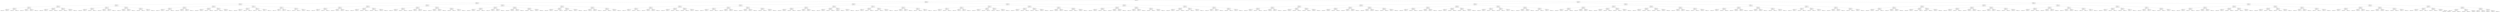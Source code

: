 digraph G{
1488122405 [label="Node{data=[5192, 5192]}"]
1488122405 -> 1890995137
1890995137 [label="Node{data=[3010, 3010]}"]
1890995137 -> 1736600967
1736600967 [label="Node{data=[2158, 2158]}"]
1736600967 -> 1497889022
1497889022 [label="Node{data=[1646, 1646]}"]
1497889022 -> 371923497
371923497 [label="Node{data=[1564, 1564]}"]
371923497 -> 1417782126
1417782126 [label="Node{data=[1548, 1548]}"]
1417782126 -> 547029548
547029548 [label="Node{data=[1039, 1039]}"]
547029548 -> 1191022281
1191022281 [label="Node{data=[1035, 1035]}"]
1191022281 -> 147406445
147406445 [label="Node{data=[1033, 1033]}"]
147406445 -> 1368028873
1368028873 [label="Node{data=[1032, 1032]}"]
147406445 -> 704152758
704152758 [label="Node{data=[1034, 1034]}"]
1191022281 -> 56216710
56216710 [label="Node{data=[1037, 1037]}"]
56216710 -> 1109565654
1109565654 [label="Node{data=[1036, 1036]}"]
56216710 -> 1084009061
1084009061 [label="Node{data=[1038, 1038]}"]
547029548 -> 766270452
766270452 [label="Node{data=[1043, 1043]}"]
766270452 -> 1616682811
1616682811 [label="Node{data=[1041, 1041]}"]
1616682811 -> 925874166
925874166 [label="Node{data=[1040, 1040]}"]
1616682811 -> 314961140
314961140 [label="Node{data=[1042, 1042]}"]
766270452 -> 1576629923
1576629923 [label="Node{data=[1102, 1102]}"]
1576629923 -> 1498976096
1498976096 [label="Node{data=[1073, 1073]}"]
1576629923 -> 318899130
318899130 [label="Node{data=[1103, 1103]}"]
1417782126 -> 773713762
773713762 [label="Node{data=[1556, 1556]}"]
773713762 -> 944232556
944232556 [label="Node{data=[1552, 1552]}"]
944232556 -> 628712331
628712331 [label="Node{data=[1550, 1550]}"]
628712331 -> 644201293
644201293 [label="Node{data=[1549, 1549]}"]
628712331 -> 1732392476
1732392476 [label="Node{data=[1551, 1551]}"]
944232556 -> 1631589920
1631589920 [label="Node{data=[1554, 1554]}"]
1631589920 -> 256591032
256591032 [label="Node{data=[1553, 1553]}"]
1631589920 -> 75442639
75442639 [label="Node{data=[1555, 1555]}"]
773713762 -> 1920671114
1920671114 [label="Node{data=[1560, 1560]}"]
1920671114 -> 334230771
334230771 [label="Node{data=[1558, 1558]}"]
334230771 -> 1188043954
1188043954 [label="Node{data=[1557, 1557]}"]
334230771 -> 1000109302
1000109302 [label="Node{data=[1559, 1559]}"]
1920671114 -> 295807298
295807298 [label="Node{data=[1562, 1562]}"]
295807298 -> 1570872297
1570872297 [label="Node{data=[1561, 1561]}"]
295807298 -> 458373475
458373475 [label="Node{data=[1563, 1563]}"]
371923497 -> 1135723835
1135723835 [label="Node{data=[1580, 1580]}"]
1135723835 -> 1606848438
1606848438 [label="Node{data=[1572, 1572]}"]
1606848438 -> 241772916
241772916 [label="Node{data=[1568, 1568]}"]
241772916 -> 75137275
75137275 [label="Node{data=[1566, 1566]}"]
75137275 -> 1236206930
1236206930 [label="Node{data=[1565, 1565]}"]
75137275 -> 578783470
578783470 [label="Node{data=[1567, 1567]}"]
241772916 -> 1704601436
1704601436 [label="Node{data=[1570, 1570]}"]
1704601436 -> 892804684
892804684 [label="Node{data=[1569, 1569]}"]
1704601436 -> 75696173
75696173 [label="Node{data=[1571, 1571]}"]
1606848438 -> 1516619947
1516619947 [label="Node{data=[1576, 1576]}"]
1516619947 -> 1861334140
1861334140 [label="Node{data=[1574, 1574]}"]
1861334140 -> 1673073296
1673073296 [label="Node{data=[1573, 1573]}"]
1861334140 -> 2137504938
2137504938 [label="Node{data=[1575, 1575]}"]
1516619947 -> 196281213
196281213 [label="Node{data=[1578, 1578]}"]
196281213 -> 1753355299
1753355299 [label="Node{data=[1577, 1577]}"]
196281213 -> 1124382257
1124382257 [label="Node{data=[1579, 1579]}"]
1135723835 -> 29675543
29675543 [label="Node{data=[1588, 1588]}"]
29675543 -> 310350777
310350777 [label="Node{data=[1584, 1584]}"]
310350777 -> 1789181657
1789181657 [label="Node{data=[1582, 1582]}"]
1789181657 -> 209135746
209135746 [label="Node{data=[1581, 1581]}"]
1789181657 -> 722736499
722736499 [label="Node{data=[1583, 1583]}"]
310350777 -> 1159248371
1159248371 [label="Node{data=[1586, 1586]}"]
1159248371 -> 176526847
176526847 [label="Node{data=[1585, 1585]}"]
1159248371 -> 1065586453
1065586453 [label="Node{data=[1587, 1587]}"]
29675543 -> 876063259
876063259 [label="Node{data=[1642, 1642]}"]
876063259 -> 878725711
878725711 [label="Node{data=[1598, 1598]}"]
878725711 -> 317459281
317459281 [label="Node{data=[1589, 1589]}"]
878725711 -> 833930558
833930558 [label="Node{data=[1631, 1631]}"]
876063259 -> 953865825
953865825 [label="Node{data=[1644, 1644]}"]
953865825 -> 249483527
249483527 [label="Node{data=[1643, 1643]}"]
953865825 -> 2090525966
2090525966 [label="Node{data=[1645, 1645]}"]
1497889022 -> 1804620438
1804620438 [label="Node{data=[1698, 1698]}"]
1804620438 -> 85452891
85452891 [label="Node{data=[1682, 1682]}"]
85452891 -> 2109294359
2109294359 [label="Node{data=[1654, 1654]}"]
2109294359 -> 1444966203
1444966203 [label="Node{data=[1650, 1650]}"]
1444966203 -> 1070433163
1070433163 [label="Node{data=[1648, 1648]}"]
1070433163 -> 94564633
94564633 [label="Node{data=[1647, 1647]}"]
1070433163 -> 848600901
848600901 [label="Node{data=[1649, 1649]}"]
1444966203 -> 1738045339
1738045339 [label="Node{data=[1652, 1652]}"]
1738045339 -> 882536760
882536760 [label="Node{data=[1651, 1651]}"]
1738045339 -> 639792267
639792267 [label="Node{data=[1653, 1653]}"]
2109294359 -> 819636669
819636669 [label="Node{data=[1658, 1658]}"]
819636669 -> 341456018
341456018 [label="Node{data=[1656, 1656]}"]
341456018 -> 1932432528
1932432528 [label="Node{data=[1655, 1655]}"]
341456018 -> 1184706642
1184706642 [label="Node{data=[1657, 1657]}"]
819636669 -> 594538109
594538109 [label="Node{data=[1680, 1680]}"]
594538109 -> 1716826150
1716826150 [label="Node{data=[1659, 1659]}"]
594538109 -> 1641624168
1641624168 [label="Node{data=[1681, 1681]}"]
85452891 -> 1315541409
1315541409 [label="Node{data=[1690, 1690]}"]
1315541409 -> 304710167
304710167 [label="Node{data=[1686, 1686]}"]
304710167 -> 1371526644
1371526644 [label="Node{data=[1684, 1684]}"]
1371526644 -> 2044585945
2044585945 [label="Node{data=[1683, 1683]}"]
1371526644 -> 2067502554
2067502554 [label="Node{data=[1685, 1685]}"]
304710167 -> 626825616
626825616 [label="Node{data=[1688, 1688]}"]
626825616 -> 182712506
182712506 [label="Node{data=[1687, 1687]}"]
626825616 -> 479601936
479601936 [label="Node{data=[1689, 1689]}"]
1315541409 -> 1000666653
1000666653 [label="Node{data=[1694, 1694]}"]
1000666653 -> 2062903520
2062903520 [label="Node{data=[1692, 1692]}"]
2062903520 -> 1866885420
1866885420 [label="Node{data=[1691, 1691]}"]
2062903520 -> 1112895345
1112895345 [label="Node{data=[1693, 1693]}"]
1000666653 -> 1591569720
1591569720 [label="Node{data=[1696, 1696]}"]
1591569720 -> 264154219
264154219 [label="Node{data=[1695, 1695]}"]
1591569720 -> 1399696313
1399696313 [label="Node{data=[1697, 1697]}"]
1804620438 -> 984250434
984250434 [label="Node{data=[1714, 1714]}"]
984250434 -> 254502530
254502530 [label="Node{data=[1706, 1706]}"]
254502530 -> 1963740920
1963740920 [label="Node{data=[1702, 1702]}"]
1963740920 -> 1266811779
1266811779 [label="Node{data=[1700, 1700]}"]
1266811779 -> 579013337
579013337 [label="Node{data=[1699, 1699]}"]
1266811779 -> 1992845181
1992845181 [label="Node{data=[1701, 1701]}"]
1963740920 -> 1629789394
1629789394 [label="Node{data=[1704, 1704]}"]
1629789394 -> 987825518
987825518 [label="Node{data=[1703, 1703]}"]
1629789394 -> 918825
918825 [label="Node{data=[1705, 1705]}"]
254502530 -> 902326746
902326746 [label="Node{data=[1710, 1710]}"]
902326746 -> 1892659645
1892659645 [label="Node{data=[1708, 1708]}"]
1892659645 -> 1119289535
1119289535 [label="Node{data=[1707, 1707]}"]
1892659645 -> 845181581
845181581 [label="Node{data=[1709, 1709]}"]
902326746 -> 1141918626
1141918626 [label="Node{data=[1712, 1712]}"]
1141918626 -> 1230981316
1230981316 [label="Node{data=[1711, 1711]}"]
1141918626 -> 865541032
865541032 [label="Node{data=[1713, 1713]}"]
984250434 -> 38986573
38986573 [label="Node{data=[1722, 1722]}"]
38986573 -> 1146742270
1146742270 [label="Node{data=[1718, 1718]}"]
1146742270 -> 2004061401
2004061401 [label="Node{data=[1716, 1716]}"]
2004061401 -> 2083685316
2083685316 [label="Node{data=[1715, 1715]}"]
2004061401 -> 1768906628
1768906628 [label="Node{data=[1717, 1717]}"]
1146742270 -> 1645355330
1645355330 [label="Node{data=[1720, 1720]}"]
1645355330 -> 158100637
158100637 [label="Node{data=[1719, 1719]}"]
1645355330 -> 1630073559
1630073559 [label="Node{data=[1721, 1721]}"]
38986573 -> 1915224585
1915224585 [label="Node{data=[1765, 1765]}"]
1915224585 -> 21177663
21177663 [label="Node{data=[1724, 1724]}"]
21177663 -> 1805756686
1805756686 [label="Node{data=[1723, 1723]}"]
21177663 -> 1303986407
1303986407 [label="Node{data=[1725, 1725]}"]
1915224585 -> 2142452499
2142452499 [label="Node{data=[2111, 2111]}"]
2142452499 -> 1740735239
1740735239 [label="Node{data=[1989, 1989]}"]
2142452499 -> 30326568
30326568 [label="Node{data=[2152, 2152]}"]
1736600967 -> 116877710
116877710 [label="Node{data=[2519, 2519]}"]
116877710 -> 1618649568
1618649568 [label="Node{data=[2246, 2246]}"]
1618649568 -> 197713747
197713747 [label="Node{data=[2230, 2230]}"]
197713747 -> 2131429117
2131429117 [label="Node{data=[2222, 2222]}"]
2131429117 -> 1108192139
1108192139 [label="Node{data=[2218, 2218]}"]
1108192139 -> 2001561483
2001561483 [label="Node{data=[2216, 2216]}"]
2001561483 -> 984747126
984747126 [label="Node{data=[2215, 2215]}"]
2001561483 -> 497670451
497670451 [label="Node{data=[2217, 2217]}"]
1108192139 -> 844593406
844593406 [label="Node{data=[2220, 2220]}"]
844593406 -> 783949824
783949824 [label="Node{data=[2219, 2219]}"]
844593406 -> 79775773
79775773 [label="Node{data=[2221, 2221]}"]
2131429117 -> 1475508727
1475508727 [label="Node{data=[2226, 2226]}"]
1475508727 -> 1584102271
1584102271 [label="Node{data=[2224, 2224]}"]
1584102271 -> 556726930
556726930 [label="Node{data=[2223, 2223]}"]
1584102271 -> 790748938
790748938 [label="Node{data=[2225, 2225]}"]
1475508727 -> 1800943320
1800943320 [label="Node{data=[2228, 2228]}"]
1800943320 -> 1852643407
1852643407 [label="Node{data=[2227, 2227]}"]
1800943320 -> 952206714
952206714 [label="Node{data=[2229, 2229]}"]
197713747 -> 431609063
431609063 [label="Node{data=[2238, 2238]}"]
431609063 -> 863887358
863887358 [label="Node{data=[2234, 2234]}"]
863887358 -> 903087806
903087806 [label="Node{data=[2232, 2232]}"]
903087806 -> 17477419
17477419 [label="Node{data=[2231, 2231]}"]
903087806 -> 1447251201
1447251201 [label="Node{data=[2233, 2233]}"]
863887358 -> 194837016
194837016 [label="Node{data=[2236, 2236]}"]
194837016 -> 510196771
510196771 [label="Node{data=[2235, 2235]}"]
194837016 -> 1255107378
1255107378 [label="Node{data=[2237, 2237]}"]
431609063 -> 103287855
103287855 [label="Node{data=[2242, 2242]}"]
103287855 -> 1778936520
1778936520 [label="Node{data=[2240, 2240]}"]
1778936520 -> 861411918
861411918 [label="Node{data=[2239, 2239]}"]
1778936520 -> 50295276
50295276 [label="Node{data=[2241, 2241]}"]
103287855 -> 1148210408
1148210408 [label="Node{data=[2244, 2244]}"]
1148210408 -> 1837572228
1837572228 [label="Node{data=[2243, 2243]}"]
1148210408 -> 520015120
520015120 [label="Node{data=[2245, 2245]}"]
1618649568 -> 1735900978
1735900978 [label="Node{data=[2446, 2446]}"]
1735900978 -> 556181560
556181560 [label="Node{data=[2254, 2254]}"]
556181560 -> 1978740632
1978740632 [label="Node{data=[2250, 2250]}"]
1978740632 -> 487586427
487586427 [label="Node{data=[2248, 2248]}"]
487586427 -> 1197168839
1197168839 [label="Node{data=[2247, 2247]}"]
487586427 -> 1395150716
1395150716 [label="Node{data=[2249, 2249]}"]
1978740632 -> 794376046
794376046 [label="Node{data=[2252, 2252]}"]
794376046 -> 1307036892
1307036892 [label="Node{data=[2251, 2251]}"]
794376046 -> 1348942023
1348942023 [label="Node{data=[2253, 2253]}"]
556181560 -> 1101385240
1101385240 [label="Node{data=[2442, 2442]}"]
1101385240 -> 664892165
664892165 [label="Node{data=[2424, 2424]}"]
664892165 -> 1414781441
1414781441 [label="Node{data=[2255, 2255]}"]
664892165 -> 1033597260
1033597260 [label="Node{data=[2435, 2435]}"]
1101385240 -> 1386327529
1386327529 [label="Node{data=[2444, 2444]}"]
1386327529 -> 2125780451
2125780451 [label="Node{data=[2443, 2443]}"]
1386327529 -> 889035750
889035750 [label="Node{data=[2445, 2445]}"]
1735900978 -> 1376427300
1376427300 [label="Node{data=[2454, 2454]}"]
1376427300 -> 219917417
219917417 [label="Node{data=[2450, 2450]}"]
219917417 -> 1431862244
1431862244 [label="Node{data=[2448, 2448]}"]
1431862244 -> 228784130
228784130 [label="Node{data=[2447, 2447]}"]
1431862244 -> 197637935
197637935 [label="Node{data=[2449, 2449]}"]
219917417 -> 1534012122
1534012122 [label="Node{data=[2452, 2452]}"]
1534012122 -> 1300163848
1300163848 [label="Node{data=[2451, 2451]}"]
1534012122 -> 1468427853
1468427853 [label="Node{data=[2453, 2453]}"]
1376427300 -> 1640940893
1640940893 [label="Node{data=[2515, 2515]}"]
1640940893 -> 1129650756
1129650756 [label="Node{data=[2456, 2456]}"]
1129650756 -> 2046405003
2046405003 [label="Node{data=[2455, 2455]}"]
1129650756 -> 501826815
501826815 [label="Node{data=[2464, 2464]}"]
1640940893 -> 177901106
177901106 [label="Node{data=[2517, 2517]}"]
177901106 -> 1643520543
1643520543 [label="Node{data=[2516, 2516]}"]
177901106 -> 1433889371
1433889371 [label="Node{data=[2518, 2518]}"]
116877710 -> 49156790
49156790 [label="Node{data=[2597, 2597]}"]
49156790 -> 1549526983
1549526983 [label="Node{data=[2581, 2581]}"]
1549526983 -> 208523401
208523401 [label="Node{data=[2573, 2573]}"]
208523401 -> 1655068397
1655068397 [label="Node{data=[2569, 2569]}"]
1655068397 -> 279937965
279937965 [label="Node{data=[2521, 2521]}"]
279937965 -> 323566496
323566496 [label="Node{data=[2520, 2520]}"]
279937965 -> 1900173528
1900173528 [label="Node{data=[2568, 2568]}"]
1655068397 -> 553875747
553875747 [label="Node{data=[2571, 2571]}"]
553875747 -> 1306338373
1306338373 [label="Node{data=[2570, 2570]}"]
553875747 -> 395543141
395543141 [label="Node{data=[2572, 2572]}"]
208523401 -> 1953795287
1953795287 [label="Node{data=[2577, 2577]}"]
1953795287 -> 1317288219
1317288219 [label="Node{data=[2575, 2575]}"]
1317288219 -> 1793053570
1793053570 [label="Node{data=[2574, 2574]}"]
1317288219 -> 1632957462
1632957462 [label="Node{data=[2576, 2576]}"]
1953795287 -> 823582431
823582431 [label="Node{data=[2579, 2579]}"]
823582431 -> 1588950279
1588950279 [label="Node{data=[2578, 2578]}"]
823582431 -> 1247997584
1247997584 [label="Node{data=[2580, 2580]}"]
1549526983 -> 206591886
206591886 [label="Node{data=[2589, 2589]}"]
206591886 -> 188186877
188186877 [label="Node{data=[2585, 2585]}"]
188186877 -> 2120208849
2120208849 [label="Node{data=[2583, 2583]}"]
2120208849 -> 588556004
588556004 [label="Node{data=[2582, 2582]}"]
2120208849 -> 771123503
771123503 [label="Node{data=[2584, 2584]}"]
188186877 -> 443626500
443626500 [label="Node{data=[2587, 2587]}"]
443626500 -> 438349762
438349762 [label="Node{data=[2586, 2586]}"]
443626500 -> 478480868
478480868 [label="Node{data=[2588, 2588]}"]
206591886 -> 44348490
44348490 [label="Node{data=[2593, 2593]}"]
44348490 -> 291926286
291926286 [label="Node{data=[2591, 2591]}"]
291926286 -> 237474399
237474399 [label="Node{data=[2590, 2590]}"]
291926286 -> 978939990
978939990 [label="Node{data=[2592, 2592]}"]
44348490 -> 494437811
494437811 [label="Node{data=[2595, 2595]}"]
494437811 -> 1068792083
1068792083 [label="Node{data=[2594, 2594]}"]
494437811 -> 221491664
221491664 [label="Node{data=[2596, 2596]}"]
49156790 -> 2090449888
2090449888 [label="Node{data=[2640, 2640]}"]
2090449888 -> 630582493
630582493 [label="Node{data=[2632, 2632]}"]
630582493 -> 972383645
972383645 [label="Node{data=[2601, 2601]}"]
972383645 -> 693698114
693698114 [label="Node{data=[2599, 2599]}"]
693698114 -> 405739058
405739058 [label="Node{data=[2598, 2598]}"]
693698114 -> 316076782
316076782 [label="Node{data=[2600, 2600]}"]
972383645 -> 1946788
1946788 [label="Node{data=[2603, 2603]}"]
1946788 -> 1859772427
1859772427 [label="Node{data=[2602, 2602]}"]
1946788 -> 245884260
245884260 [label="Node{data=[2604, 2604]}"]
630582493 -> 734210012
734210012 [label="Node{data=[2636, 2636]}"]
734210012 -> 1175850644
1175850644 [label="Node{data=[2634, 2634]}"]
1175850644 -> 1743677413
1743677413 [label="Node{data=[2633, 2633]}"]
1175850644 -> 1448288953
1448288953 [label="Node{data=[2635, 2635]}"]
734210012 -> 1687949928
1687949928 [label="Node{data=[2638, 2638]}"]
1687949928 -> 302568129
302568129 [label="Node{data=[2637, 2637]}"]
1687949928 -> 114122282
114122282 [label="Node{data=[2639, 2639]}"]
2090449888 -> 1229251232
1229251232 [label="Node{data=[2648, 2648]}"]
1229251232 -> 1305458354
1305458354 [label="Node{data=[2644, 2644]}"]
1305458354 -> 428206864
428206864 [label="Node{data=[2642, 2642]}"]
428206864 -> 1968560644
1968560644 [label="Node{data=[2641, 2641]}"]
428206864 -> 459962348
459962348 [label="Node{data=[2643, 2643]}"]
1305458354 -> 731920405
731920405 [label="Node{data=[2646, 2646]}"]
731920405 -> 491490074
491490074 [label="Node{data=[2645, 2645]}"]
731920405 -> 1184233293
1184233293 [label="Node{data=[2647, 2647]}"]
1229251232 -> 243809636
243809636 [label="Node{data=[2921, 2921]}"]
243809636 -> 616750128
616750128 [label="Node{data=[2650, 2650]}"]
616750128 -> 1703969001
1703969001 [label="Node{data=[2649, 2649]}"]
616750128 -> 206974089
206974089 [label="Node{data=[2651, 2651]}"]
243809636 -> 1140478842
1140478842 [label="Node{data=[3008, 3008]}"]
1140478842 -> 1902851177
1902851177 [label="Node{data=[2989, 2989]}"]
1140478842 -> 278750565
278750565 [label="Node{data=[3009, 3009]}"]
1890995137 -> 756167067
756167067 [label="Node{data=[4743, 4743]}"]
756167067 -> 1013106368
1013106368 [label="Node{data=[3500, 3500]}"]
1013106368 -> 344089945
344089945 [label="Node{data=[3060, 3060]}"]
344089945 -> 1875872993
1875872993 [label="Node{data=[3044, 3044]}"]
1875872993 -> 1399715434
1399715434 [label="Node{data=[3018, 3018]}"]
1399715434 -> 2039705089
2039705089 [label="Node{data=[3014, 3014]}"]
2039705089 -> 2126279879
2126279879 [label="Node{data=[3012, 3012]}"]
2126279879 -> 1829197685
1829197685 [label="Node{data=[3011, 3011]}"]
2126279879 -> 1373970969
1373970969 [label="Node{data=[3013, 3013]}"]
2039705089 -> 862235970
862235970 [label="Node{data=[3016, 3016]}"]
862235970 -> 786693541
786693541 [label="Node{data=[3015, 3015]}"]
862235970 -> 2030611443
2030611443 [label="Node{data=[3017, 3017]}"]
1399715434 -> 25537313
25537313 [label="Node{data=[3022, 3022]}"]
25537313 -> 396167406
396167406 [label="Node{data=[3020, 3020]}"]
396167406 -> 639811949
639811949 [label="Node{data=[3019, 3019]}"]
396167406 -> 449421673
449421673 [label="Node{data=[3021, 3021]}"]
25537313 -> 918146482
918146482 [label="Node{data=[3042, 3042]}"]
918146482 -> 1226598899
1226598899 [label="Node{data=[3023, 3023]}"]
918146482 -> 2030428180
2030428180 [label="Node{data=[3043, 3043]}"]
1875872993 -> 772850868
772850868 [label="Node{data=[3052, 3052]}"]
772850868 -> 1446795417
1446795417 [label="Node{data=[3048, 3048]}"]
1446795417 -> 2093346908
2093346908 [label="Node{data=[3046, 3046]}"]
2093346908 -> 714517136
714517136 [label="Node{data=[3045, 3045]}"]
2093346908 -> 42724882
42724882 [label="Node{data=[3047, 3047]}"]
1446795417 -> 919049802
919049802 [label="Node{data=[3050, 3050]}"]
919049802 -> 1699989470
1699989470 [label="Node{data=[3049, 3049]}"]
919049802 -> 2056139726
2056139726 [label="Node{data=[3051, 3051]}"]
772850868 -> 665364979
665364979 [label="Node{data=[3056, 3056]}"]
665364979 -> 769072778
769072778 [label="Node{data=[3054, 3054]}"]
769072778 -> 1455505881
1455505881 [label="Node{data=[3053, 3053]}"]
769072778 -> 1566185612
1566185612 [label="Node{data=[3055, 3055]}"]
665364979 -> 1071633893
1071633893 [label="Node{data=[3058, 3058]}"]
1071633893 -> 711569370
711569370 [label="Node{data=[3057, 3057]}"]
1071633893 -> 1996156103
1996156103 [label="Node{data=[3059, 3059]}"]
344089945 -> 2070480108
2070480108 [label="Node{data=[3086, 3086]}"]
2070480108 -> 978880153
978880153 [label="Node{data=[3078, 3078]}"]
978880153 -> 1562962295
1562962295 [label="Node{data=[3074, 3074]}"]
1562962295 -> 2081794753
2081794753 [label="Node{data=[3072, 3072]}"]
2081794753 -> 1332256715
1332256715 [label="Node{data=[3071, 3071]}"]
2081794753 -> 838509809
838509809 [label="Node{data=[3073, 3073]}"]
1562962295 -> 730042600
730042600 [label="Node{data=[3076, 3076]}"]
730042600 -> 2056353019
2056353019 [label="Node{data=[3075, 3075]}"]
730042600 -> 1905011365
1905011365 [label="Node{data=[3077, 3077]}"]
978880153 -> 364234057
364234057 [label="Node{data=[3082, 3082]}"]
364234057 -> 579212231
579212231 [label="Node{data=[3080, 3080]}"]
579212231 -> 1396805056
1396805056 [label="Node{data=[3079, 3079]}"]
579212231 -> 1124617231
1124617231 [label="Node{data=[3081, 3081]}"]
364234057 -> 2016171690
2016171690 [label="Node{data=[3084, 3084]}"]
2016171690 -> 1780906563
1780906563 [label="Node{data=[3083, 3083]}"]
2016171690 -> 903267658
903267658 [label="Node{data=[3085, 3085]}"]
2070480108 -> 884973515
884973515 [label="Node{data=[3402, 3402]}"]
884973515 -> 784074480
784074480 [label="Node{data=[3090, 3090]}"]
784074480 -> 2006025478
2006025478 [label="Node{data=[3088, 3088]}"]
2006025478 -> 1961812523
1961812523 [label="Node{data=[3087, 3087]}"]
2006025478 -> 1013414586
1013414586 [label="Node{data=[3089, 3089]}"]
784074480 -> 1923248192
1923248192 [label="Node{data=[3125, 3125]}"]
1923248192 -> 165704359
165704359 [label="Node{data=[3091, 3091]}"]
1923248192 -> 178005514
178005514 [label="Node{data=[3360, 3360]}"]
884973515 -> 220806985
220806985 [label="Node{data=[3496, 3496]}"]
220806985 -> 1818783452
1818783452 [label="Node{data=[3470, 3470]}"]
1818783452 -> 1721195708
1721195708 [label="Node{data=[3455, 3455]}"]
1818783452 -> 231774738
231774738 [label="Node{data=[3495, 3495]}"]
220806985 -> 1229406102
1229406102 [label="Node{data=[3498, 3498]}"]
1229406102 -> 1719052012
1719052012 [label="Node{data=[3497, 3497]}"]
1229406102 -> 978871330
978871330 [label="Node{data=[3499, 3499]}"]
1013106368 -> 869362033
869362033 [label="Node{data=[3726, 3726]}"]
869362033 -> 1125796626
1125796626 [label="Node{data=[3516, 3516]}"]
1125796626 -> 277402715
277402715 [label="Node{data=[3508, 3508]}"]
277402715 -> 1762188060
1762188060 [label="Node{data=[3504, 3504]}"]
1762188060 -> 1370144173
1370144173 [label="Node{data=[3502, 3502]}"]
1370144173 -> 1090076241
1090076241 [label="Node{data=[3501, 3501]}"]
1370144173 -> 377815065
377815065 [label="Node{data=[3503, 3503]}"]
1762188060 -> 972749294
972749294 [label="Node{data=[3506, 3506]}"]
972749294 -> 1027173545
1027173545 [label="Node{data=[3505, 3505]}"]
972749294 -> 876332777
876332777 [label="Node{data=[3507, 3507]}"]
277402715 -> 167812543
167812543 [label="Node{data=[3512, 3512]}"]
167812543 -> 1692082328
1692082328 [label="Node{data=[3510, 3510]}"]
1692082328 -> 317801614
317801614 [label="Node{data=[3509, 3509]}"]
1692082328 -> 2023216311
2023216311 [label="Node{data=[3511, 3511]}"]
167812543 -> 1987330943
1987330943 [label="Node{data=[3514, 3514]}"]
1987330943 -> 1268146889
1268146889 [label="Node{data=[3513, 3513]}"]
1987330943 -> 1398512129
1398512129 [label="Node{data=[3515, 3515]}"]
1125796626 -> 355458737
355458737 [label="Node{data=[3524, 3524]}"]
355458737 -> 1091836112
1091836112 [label="Node{data=[3520, 3520]}"]
1091836112 -> 971811345
971811345 [label="Node{data=[3518, 3518]}"]
971811345 -> 912827583
912827583 [label="Node{data=[3517, 3517]}"]
971811345 -> 1566129813
1566129813 [label="Node{data=[3519, 3519]}"]
1091836112 -> 1022001014
1022001014 [label="Node{data=[3522, 3522]}"]
1022001014 -> 1619715800
1619715800 [label="Node{data=[3521, 3521]}"]
1022001014 -> 322235178
322235178 [label="Node{data=[3523, 3523]}"]
355458737 -> 118346319
118346319 [label="Node{data=[3528, 3528]}"]
118346319 -> 1752374295
1752374295 [label="Node{data=[3526, 3526]}"]
1752374295 -> 1601739751
1601739751 [label="Node{data=[3525, 3525]}"]
1752374295 -> 1805731481
1805731481 [label="Node{data=[3527, 3527]}"]
118346319 -> 47672840
47672840 [label="Node{data=[3724, 3724]}"]
47672840 -> 1916033505
1916033505 [label="Node{data=[3712, 3712]}"]
47672840 -> 1762153443
1762153443 [label="Node{data=[3725, 3725]}"]
869362033 -> 142366165
142366165 [label="Node{data=[3742, 3742]}"]
142366165 -> 828562940
828562940 [label="Node{data=[3734, 3734]}"]
828562940 -> 1632199008
1632199008 [label="Node{data=[3730, 3730]}"]
1632199008 -> 1249227233
1249227233 [label="Node{data=[3728, 3728]}"]
1249227233 -> 541951879
541951879 [label="Node{data=[3727, 3727]}"]
1249227233 -> 124203855
124203855 [label="Node{data=[3729, 3729]}"]
1632199008 -> 755957922
755957922 [label="Node{data=[3732, 3732]}"]
755957922 -> 1251104347
1251104347 [label="Node{data=[3731, 3731]}"]
755957922 -> 112165169
112165169 [label="Node{data=[3733, 3733]}"]
828562940 -> 955000800
955000800 [label="Node{data=[3738, 3738]}"]
955000800 -> 1832073807
1832073807 [label="Node{data=[3736, 3736]}"]
1832073807 -> 894142780
894142780 [label="Node{data=[3735, 3735]}"]
1832073807 -> 1326919853
1326919853 [label="Node{data=[3737, 3737]}"]
955000800 -> 379440520
379440520 [label="Node{data=[3740, 3740]}"]
379440520 -> 1644719190
1644719190 [label="Node{data=[3739, 3739]}"]
379440520 -> 199428930
199428930 [label="Node{data=[3741, 3741]}"]
142366165 -> 2106052811
2106052811 [label="Node{data=[3750, 3750]}"]
2106052811 -> 93234046
93234046 [label="Node{data=[3746, 3746]}"]
93234046 -> 616891717
616891717 [label="Node{data=[3744, 3744]}"]
616891717 -> 938455940
938455940 [label="Node{data=[3743, 3743]}"]
616891717 -> 1957510202
1957510202 [label="Node{data=[3745, 3745]}"]
93234046 -> 80278658
80278658 [label="Node{data=[3748, 3748]}"]
80278658 -> 145434227
145434227 [label="Node{data=[3747, 3747]}"]
80278658 -> 1116915569
1116915569 [label="Node{data=[3749, 3749]}"]
2106052811 -> 1606643701
1606643701 [label="Node{data=[4708, 4708]}"]
1606643701 -> 476900459
476900459 [label="Node{data=[3752, 3752]}"]
476900459 -> 1302714667
1302714667 [label="Node{data=[3751, 3751]}"]
476900459 -> 433596065
433596065 [label="Node{data=[4564, 4564]}"]
1606643701 -> 1562402472
1562402472 [label="Node{data=[4741, 4741]}"]
1562402472 -> 651488979
651488979 [label="Node{data=[4740, 4740]}"]
1562402472 -> 1163597731
1163597731 [label="Node{data=[4742, 4742]}"]
756167067 -> 493804679
493804679 [label="Node{data=[5042, 5042]}"]
493804679 -> 1122239644
1122239644 [label="Node{data=[4973, 4973]}"]
1122239644 -> 1128777829
1128777829 [label="Node{data=[4819, 4819]}"]
1128777829 -> 1581005217
1581005217 [label="Node{data=[4751, 4751]}"]
1581005217 -> 895310853
895310853 [label="Node{data=[4747, 4747]}"]
895310853 -> 1467969238
1467969238 [label="Node{data=[4745, 4745]}"]
1467969238 -> 713457852
713457852 [label="Node{data=[4744, 4744]}"]
1467969238 -> 365450620
365450620 [label="Node{data=[4746, 4746]}"]
895310853 -> 1244307124
1244307124 [label="Node{data=[4749, 4749]}"]
1244307124 -> 1720664313
1720664313 [label="Node{data=[4748, 4748]}"]
1244307124 -> 2022883316
2022883316 [label="Node{data=[4750, 4750]}"]
1581005217 -> 799434287
799434287 [label="Node{data=[4755, 4755]}"]
799434287 -> 828867153
828867153 [label="Node{data=[4753, 4753]}"]
828867153 -> 762545164
762545164 [label="Node{data=[4752, 4752]}"]
828867153 -> 1089725257
1089725257 [label="Node{data=[4754, 4754]}"]
799434287 -> 1551393382
1551393382 [label="Node{data=[4817, 4817]}"]
1551393382 -> 1358960306
1358960306 [label="Node{data=[4816, 4816]}"]
1551393382 -> 1617079162
1617079162 [label="Node{data=[4818, 4818]}"]
1128777829 -> 1062528404
1062528404 [label="Node{data=[4827, 4827]}"]
1062528404 -> 547408714
547408714 [label="Node{data=[4823, 4823]}"]
547408714 -> 1900346474
1900346474 [label="Node{data=[4821, 4821]}"]
1900346474 -> 67678275
67678275 [label="Node{data=[4820, 4820]}"]
1900346474 -> 476613907
476613907 [label="Node{data=[4822, 4822]}"]
547408714 -> 984936271
984936271 [label="Node{data=[4825, 4825]}"]
984936271 -> 1816519647
1816519647 [label="Node{data=[4824, 4824]}"]
984936271 -> 764333244
764333244 [label="Node{data=[4826, 4826]}"]
1062528404 -> 1977015307
1977015307 [label="Node{data=[4949, 4949]}"]
1977015307 -> 1753582441
1753582441 [label="Node{data=[4911, 4911]}"]
1753582441 -> 731764413
731764413 [label="Node{data=[4828, 4828]}"]
1753582441 -> 1881998430
1881998430 [label="Node{data=[4948, 4948]}"]
1977015307 -> 869837012
869837012 [label="Node{data=[4951, 4951]}"]
869837012 -> 2009248517
2009248517 [label="Node{data=[4950, 4950]}"]
869837012 -> 850377598
850377598 [label="Node{data=[4972, 4972]}"]
1122239644 -> 708335233
708335233 [label="Node{data=[5026, 5026]}"]
708335233 -> 1548797210
1548797210 [label="Node{data=[4981, 4981]}"]
1548797210 -> 1055399694
1055399694 [label="Node{data=[4977, 4977]}"]
1055399694 -> 1901275110
1901275110 [label="Node{data=[4975, 4975]}"]
1901275110 -> 423095059
423095059 [label="Node{data=[4974, 4974]}"]
1901275110 -> 1125483834
1125483834 [label="Node{data=[4976, 4976]}"]
1055399694 -> 1031533113
1031533113 [label="Node{data=[4979, 4979]}"]
1031533113 -> 1434422887
1434422887 [label="Node{data=[4978, 4978]}"]
1031533113 -> 1941346472
1941346472 [label="Node{data=[4980, 4980]}"]
1548797210 -> 476442545
476442545 [label="Node{data=[5022, 5022]}"]
476442545 -> 2121088062
2121088062 [label="Node{data=[5020, 5020]}"]
2121088062 -> 1472764194
1472764194 [label="Node{data=[5019, 5019]}"]
2121088062 -> 284965035
284965035 [label="Node{data=[5021, 5021]}"]
476442545 -> 601310562
601310562 [label="Node{data=[5024, 5024]}"]
601310562 -> 885785066
885785066 [label="Node{data=[5023, 5023]}"]
601310562 -> 668901336
668901336 [label="Node{data=[5025, 5025]}"]
708335233 -> 1444336360
1444336360 [label="Node{data=[5034, 5034]}"]
1444336360 -> 1332965661
1332965661 [label="Node{data=[5030, 5030]}"]
1332965661 -> 459602504
459602504 [label="Node{data=[5028, 5028]}"]
459602504 -> 1209501347
1209501347 [label="Node{data=[5027, 5027]}"]
459602504 -> 678862043
678862043 [label="Node{data=[5029, 5029]}"]
1332965661 -> 2094656337
2094656337 [label="Node{data=[5032, 5032]}"]
2094656337 -> 1079244856
1079244856 [label="Node{data=[5031, 5031]}"]
2094656337 -> 881155087
881155087 [label="Node{data=[5033, 5033]}"]
1444336360 -> 671714816
671714816 [label="Node{data=[5038, 5038]}"]
671714816 -> 465136435
465136435 [label="Node{data=[5036, 5036]}"]
465136435 -> 1148502596
1148502596 [label="Node{data=[5035, 5035]}"]
465136435 -> 1510968289
1510968289 [label="Node{data=[5037, 5037]}"]
671714816 -> 1041397550
1041397550 [label="Node{data=[5040, 5040]}"]
1041397550 -> 1847747372
1847747372 [label="Node{data=[5039, 5039]}"]
1041397550 -> 212269646
212269646 [label="Node{data=[5041, 5041]}"]
493804679 -> 718284984
718284984 [label="Node{data=[5092, 5092]}"]
718284984 -> 131498443
131498443 [label="Node{data=[5076, 5076]}"]
131498443 -> 2047912222
2047912222 [label="Node{data=[5050, 5050]}"]
2047912222 -> 1096767640
1096767640 [label="Node{data=[5046, 5046]}"]
1096767640 -> 1784753635
1784753635 [label="Node{data=[5044, 5044]}"]
1784753635 -> 1502228925
1502228925 [label="Node{data=[5043, 5043]}"]
1784753635 -> 640494539
640494539 [label="Node{data=[5045, 5045]}"]
1096767640 -> 487402510
487402510 [label="Node{data=[5048, 5048]}"]
487402510 -> 2128610425
2128610425 [label="Node{data=[5047, 5047]}"]
487402510 -> 1987040705
1987040705 [label="Node{data=[5049, 5049]}"]
2047912222 -> 961792948
961792948 [label="Node{data=[5054, 5054]}"]
961792948 -> 1305144780
1305144780 [label="Node{data=[5052, 5052]}"]
1305144780 -> 863497152
863497152 [label="Node{data=[5051, 5051]}"]
1305144780 -> 993980850
993980850 [label="Node{data=[5053, 5053]}"]
961792948 -> 471302922
471302922 [label="Node{data=[5056, 5056]}"]
471302922 -> 111786441
111786441 [label="Node{data=[5055, 5055]}"]
471302922 -> 168586039
168586039 [label="Node{data=[5075, 5075]}"]
131498443 -> 1190377637
1190377637 [label="Node{data=[5084, 5084]}"]
1190377637 -> 1725721762
1725721762 [label="Node{data=[5080, 5080]}"]
1725721762 -> 762377793
762377793 [label="Node{data=[5078, 5078]}"]
762377793 -> 1145857291
1145857291 [label="Node{data=[5077, 5077]}"]
762377793 -> 530701239
530701239 [label="Node{data=[5079, 5079]}"]
1725721762 -> 446504349
446504349 [label="Node{data=[5082, 5082]}"]
446504349 -> 812986993
812986993 [label="Node{data=[5081, 5081]}"]
446504349 -> 397835593
397835593 [label="Node{data=[5083, 5083]}"]
1190377637 -> 115040363
115040363 [label="Node{data=[5088, 5088]}"]
115040363 -> 1960371416
1960371416 [label="Node{data=[5086, 5086]}"]
1960371416 -> 1831319176
1831319176 [label="Node{data=[5085, 5085]}"]
1960371416 -> 1239405136
1239405136 [label="Node{data=[5087, 5087]}"]
115040363 -> 349842232
349842232 [label="Node{data=[5090, 5090]}"]
349842232 -> 664269663
664269663 [label="Node{data=[5089, 5089]}"]
349842232 -> 2002027219
2002027219 [label="Node{data=[5091, 5091]}"]
718284984 -> 1076790075
1076790075 [label="Node{data=[5108, 5108]}"]
1076790075 -> 90764269
90764269 [label="Node{data=[5100, 5100]}"]
90764269 -> 494794004
494794004 [label="Node{data=[5096, 5096]}"]
494794004 -> 1315745394
1315745394 [label="Node{data=[5094, 5094]}"]
1315745394 -> 2062535647
2062535647 [label="Node{data=[5093, 5093]}"]
1315745394 -> 945469684
945469684 [label="Node{data=[5095, 5095]}"]
494794004 -> 1249718206
1249718206 [label="Node{data=[5098, 5098]}"]
1249718206 -> 1632176061
1632176061 [label="Node{data=[5097, 5097]}"]
1249718206 -> 1702660472
1702660472 [label="Node{data=[5099, 5099]}"]
90764269 -> 143396923
143396923 [label="Node{data=[5104, 5104]}"]
143396923 -> 724557387
724557387 [label="Node{data=[5102, 5102]}"]
724557387 -> 41042044
41042044 [label="Node{data=[5101, 5101]}"]
724557387 -> 54803971
54803971 [label="Node{data=[5103, 5103]}"]
143396923 -> 1805777816
1805777816 [label="Node{data=[5106, 5106]}"]
1805777816 -> 1042922785
1042922785 [label="Node{data=[5105, 5105]}"]
1805777816 -> 784890680
784890680 [label="Node{data=[5107, 5107]}"]
1076790075 -> 207547588
207547588 [label="Node{data=[5184, 5184]}"]
207547588 -> 1757916140
1757916140 [label="Node{data=[5112, 5112]}"]
1757916140 -> 469025632
469025632 [label="Node{data=[5110, 5110]}"]
469025632 -> 1988651677
1988651677 [label="Node{data=[5109, 5109]}"]
469025632 -> 223055940
223055940 [label="Node{data=[5111, 5111]}"]
1757916140 -> 1476842186
1476842186 [label="Node{data=[5182, 5182]}"]
1476842186 -> 1700066665
1700066665 [label="Node{data=[5147, 5147]}"]
1476842186 -> 1354610652
1354610652 [label="Node{data=[5183, 5183]}"]
207547588 -> 27644991
27644991 [label="Node{data=[5188, 5188]}"]
27644991 -> 1868285507
1868285507 [label="Node{data=[5186, 5186]}"]
1868285507 -> 770083196
770083196 [label="Node{data=[5185, 5185]}"]
1868285507 -> 282646603
282646603 [label="Node{data=[5187, 5187]}"]
27644991 -> 1072951875
1072951875 [label="Node{data=[5190, 5190]}"]
1072951875 -> 237716000
237716000 [label="Node{data=[5189, 5189]}"]
1072951875 -> 396335088
396335088 [label="Node{data=[5191, 5191]}"]
1488122405 -> 1095966664
1095966664 [label="Node{data=[6803, 6803]}"]
1095966664 -> 1636998219
1636998219 [label="Node{data=[5817, 5817]}"]
1636998219 -> 897382427
897382427 [label="Node{data=[5614, 5614]}"]
897382427 -> 1580714323
1580714323 [label="Node{data=[5559, 5559]}"]
1580714323 -> 121843714
121843714 [label="Node{data=[5543, 5543]}"]
121843714 -> 1917228133
1917228133 [label="Node{data=[5200, 5200]}"]
1917228133 -> 539498006
539498006 [label="Node{data=[5196, 5196]}"]
539498006 -> 1085619729
1085619729 [label="Node{data=[5194, 5194]}"]
1085619729 -> 1592313125
1592313125 [label="Node{data=[5193, 5193]}"]
1085619729 -> 415995681
415995681 [label="Node{data=[5195, 5195]}"]
539498006 -> 2016656008
2016656008 [label="Node{data=[5198, 5198]}"]
2016656008 -> 287266345
287266345 [label="Node{data=[5197, 5197]}"]
2016656008 -> 163997890
163997890 [label="Node{data=[5199, 5199]}"]
1917228133 -> 1299223620
1299223620 [label="Node{data=[5539, 5539]}"]
1299223620 -> 686981272
686981272 [label="Node{data=[5238, 5238]}"]
686981272 -> 1127691697
1127691697 [label="Node{data=[5201, 5201]}"]
686981272 -> 2030945645
2030945645 [label="Node{data=[5538, 5538]}"]
1299223620 -> 806796476
806796476 [label="Node{data=[5541, 5541]}"]
806796476 -> 207359078
207359078 [label="Node{data=[5540, 5540]}"]
806796476 -> 1983658721
1983658721 [label="Node{data=[5542, 5542]}"]
121843714 -> 1636679654
1636679654 [label="Node{data=[5551, 5551]}"]
1636679654 -> 1694174263
1694174263 [label="Node{data=[5547, 5547]}"]
1694174263 -> 145228786
145228786 [label="Node{data=[5545, 5545]}"]
145228786 -> 534043444
534043444 [label="Node{data=[5544, 5544]}"]
145228786 -> 321533351
321533351 [label="Node{data=[5546, 5546]}"]
1694174263 -> 789322049
789322049 [label="Node{data=[5549, 5549]}"]
789322049 -> 1743988929
1743988929 [label="Node{data=[5548, 5548]}"]
789322049 -> 1590116976
1590116976 [label="Node{data=[5550, 5550]}"]
1636679654 -> 469947138
469947138 [label="Node{data=[5555, 5555]}"]
469947138 -> 1393235922
1393235922 [label="Node{data=[5553, 5553]}"]
1393235922 -> 767592530
767592530 [label="Node{data=[5552, 5552]}"]
1393235922 -> 1240505176
1240505176 [label="Node{data=[5554, 5554]}"]
469947138 -> 1138809767
1138809767 [label="Node{data=[5557, 5557]}"]
1138809767 -> 1214177678
1214177678 [label="Node{data=[5556, 5556]}"]
1138809767 -> 1643475663
1643475663 [label="Node{data=[5558, 5558]}"]
1580714323 -> 747769842
747769842 [label="Node{data=[5598, 5598]}"]
747769842 -> 1776997412
1776997412 [label="Node{data=[5567, 5567]}"]
1776997412 -> 1443305990
1443305990 [label="Node{data=[5563, 5563]}"]
1443305990 -> 481192195
481192195 [label="Node{data=[5561, 5561]}"]
481192195 -> 553588987
553588987 [label="Node{data=[5560, 5560]}"]
481192195 -> 529249076
529249076 [label="Node{data=[5562, 5562]}"]
1443305990 -> 1907514857
1907514857 [label="Node{data=[5565, 5565]}"]
1907514857 -> 507233453
507233453 [label="Node{data=[5564, 5564]}"]
1907514857 -> 1180385105
1180385105 [label="Node{data=[5566, 5566]}"]
1776997412 -> 76232381
76232381 [label="Node{data=[5571, 5571]}"]
76232381 -> 1731555024
1731555024 [label="Node{data=[5569, 5569]}"]
1731555024 -> 669765687
669765687 [label="Node{data=[5568, 5568]}"]
1731555024 -> 953537068
953537068 [label="Node{data=[5570, 5570]}"]
76232381 -> 1698051413
1698051413 [label="Node{data=[5596, 5596]}"]
1698051413 -> 700024013
700024013 [label="Node{data=[5572, 5572]}"]
1698051413 -> 1344963493
1344963493 [label="Node{data=[5597, 5597]}"]
747769842 -> 1190686526
1190686526 [label="Node{data=[5606, 5606]}"]
1190686526 -> 305161769
305161769 [label="Node{data=[5602, 5602]}"]
305161769 -> 2001344334
2001344334 [label="Node{data=[5600, 5600]}"]
2001344334 -> 1945736617
1945736617 [label="Node{data=[5599, 5599]}"]
2001344334 -> 1996326263
1996326263 [label="Node{data=[5601, 5601]}"]
305161769 -> 1735242927
1735242927 [label="Node{data=[5604, 5604]}"]
1735242927 -> 1077555051
1077555051 [label="Node{data=[5603, 5603]}"]
1735242927 -> 2144452120
2144452120 [label="Node{data=[5605, 5605]}"]
1190686526 -> 1696422568
1696422568 [label="Node{data=[5610, 5610]}"]
1696422568 -> 1876906600
1876906600 [label="Node{data=[5608, 5608]}"]
1876906600 -> 2123327887
2123327887 [label="Node{data=[5607, 5607]}"]
1876906600 -> 207370552
207370552 [label="Node{data=[5609, 5609]}"]
1696422568 -> 52165121
52165121 [label="Node{data=[5612, 5612]}"]
52165121 -> 381854744
381854744 [label="Node{data=[5611, 5611]}"]
52165121 -> 319054942
319054942 [label="Node{data=[5613, 5613]}"]
897382427 -> 2130451199
2130451199 [label="Node{data=[5697, 5697]}"]
2130451199 -> 585841875
585841875 [label="Node{data=[5630, 5630]}"]
585841875 -> 562740978
562740978 [label="Node{data=[5622, 5622]}"]
562740978 -> 287053833
287053833 [label="Node{data=[5618, 5618]}"]
287053833 -> 254399287
254399287 [label="Node{data=[5616, 5616]}"]
254399287 -> 1952414629
1952414629 [label="Node{data=[5615, 5615]}"]
254399287 -> 14034674
14034674 [label="Node{data=[5617, 5617]}"]
287053833 -> 1912322737
1912322737 [label="Node{data=[5620, 5620]}"]
1912322737 -> 805990354
805990354 [label="Node{data=[5619, 5619]}"]
1912322737 -> 1057470501
1057470501 [label="Node{data=[5621, 5621]}"]
562740978 -> 249034881
249034881 [label="Node{data=[5626, 5626]}"]
249034881 -> 576058840
576058840 [label="Node{data=[5624, 5624]}"]
576058840 -> 1094875839
1094875839 [label="Node{data=[5623, 5623]}"]
576058840 -> 1124475938
1124475938 [label="Node{data=[5625, 5625]}"]
249034881 -> 1915019059
1915019059 [label="Node{data=[5628, 5628]}"]
1915019059 -> 2136084378
2136084378 [label="Node{data=[5627, 5627]}"]
1915019059 -> 764876109
764876109 [label="Node{data=[5629, 5629]}"]
585841875 -> 1598161897
1598161897 [label="Node{data=[5689, 5689]}"]
1598161897 -> 189497973
189497973 [label="Node{data=[5634, 5634]}"]
189497973 -> 1686794841
1686794841 [label="Node{data=[5632, 5632]}"]
1686794841 -> 1898065656
1898065656 [label="Node{data=[5631, 5631]}"]
1686794841 -> 1051735678
1051735678 [label="Node{data=[5633, 5633]}"]
189497973 -> 1774146551
1774146551 [label="Node{data=[5686, 5686]}"]
1774146551 -> 1578167331
1578167331 [label="Node{data=[5635, 5635]}"]
1774146551 -> 1042636023
1042636023 [label="Node{data=[5688, 5688]}"]
1598161897 -> 18456203
18456203 [label="Node{data=[5693, 5693]}"]
18456203 -> 304764340
304764340 [label="Node{data=[5691, 5691]}"]
304764340 -> 1266864678
1266864678 [label="Node{data=[5690, 5690]}"]
304764340 -> 1599401285
1599401285 [label="Node{data=[5692, 5692]}"]
18456203 -> 309648866
309648866 [label="Node{data=[5695, 5695]}"]
309648866 -> 1387507181
1387507181 [label="Node{data=[5694, 5694]}"]
309648866 -> 259872383
259872383 [label="Node{data=[5696, 5696]}"]
2130451199 -> 2000403472
2000403472 [label="Node{data=[5801, 5801]}"]
2000403472 -> 1125446872
1125446872 [label="Node{data=[5705, 5705]}"]
1125446872 -> 201844114
201844114 [label="Node{data=[5701, 5701]}"]
201844114 -> 1772917955
1772917955 [label="Node{data=[5699, 5699]}"]
1772917955 -> 1130196698
1130196698 [label="Node{data=[5698, 5698]}"]
1772917955 -> 655093853
655093853 [label="Node{data=[5700, 5700]}"]
201844114 -> 345221723
345221723 [label="Node{data=[5703, 5703]}"]
345221723 -> 420757126
420757126 [label="Node{data=[5702, 5702]}"]
345221723 -> 823634112
823634112 [label="Node{data=[5704, 5704]}"]
1125446872 -> 1239826343
1239826343 [label="Node{data=[5709, 5709]}"]
1239826343 -> 1076790706
1076790706 [label="Node{data=[5707, 5707]}"]
1076790706 -> 2021024575
2021024575 [label="Node{data=[5706, 5706]}"]
1076790706 -> 1957397849
1957397849 [label="Node{data=[5708, 5708]}"]
1239826343 -> 214472556
214472556 [label="Node{data=[5763, 5763]}"]
214472556 -> 956268626
956268626 [label="Node{data=[5742, 5742]}"]
214472556 -> 1943761897
1943761897 [label="Node{data=[5777, 5777]}"]
2000403472 -> 1534243206
1534243206 [label="Node{data=[5809, 5809]}"]
1534243206 -> 323567219
323567219 [label="Node{data=[5805, 5805]}"]
323567219 -> 1467011416
1467011416 [label="Node{data=[5803, 5803]}"]
1467011416 -> 2140976228
2140976228 [label="Node{data=[5802, 5802]}"]
1467011416 -> 833406096
833406096 [label="Node{data=[5804, 5804]}"]
323567219 -> 1800195696
1800195696 [label="Node{data=[5807, 5807]}"]
1800195696 -> 988231760
988231760 [label="Node{data=[5806, 5806]}"]
1800195696 -> 541230332
541230332 [label="Node{data=[5808, 5808]}"]
1534243206 -> 1998408736
1998408736 [label="Node{data=[5813, 5813]}"]
1998408736 -> 2058298365
2058298365 [label="Node{data=[5811, 5811]}"]
2058298365 -> 2030678336
2030678336 [label="Node{data=[5810, 5810]}"]
2058298365 -> 1297657849
1297657849 [label="Node{data=[5812, 5812]}"]
1998408736 -> 1345947198
1345947198 [label="Node{data=[5815, 5815]}"]
1345947198 -> 1401612047
1401612047 [label="Node{data=[5814, 5814]}"]
1345947198 -> 1740492687
1740492687 [label="Node{data=[5816, 5816]}"]
1636998219 -> 1871872998
1871872998 [label="Node{data=[6678, 6678]}"]
1871872998 -> 1938223196
1938223196 [label="Node{data=[6620, 6620]}"]
1938223196 -> 2008077244
2008077244 [label="Node{data=[5861, 5861]}"]
2008077244 -> 2130230130
2130230130 [label="Node{data=[5853, 5853]}"]
2130230130 -> 93227768
93227768 [label="Node{data=[5849, 5849]}"]
93227768 -> 1104055813
1104055813 [label="Node{data=[5847, 5847]}"]
1104055813 -> 814909619
814909619 [label="Node{data=[5818, 5818]}"]
1104055813 -> 185243384
185243384 [label="Node{data=[5848, 5848]}"]
93227768 -> 2049049643
2049049643 [label="Node{data=[5851, 5851]}"]
2049049643 -> 1328088012
1328088012 [label="Node{data=[5850, 5850]}"]
2049049643 -> 1809501578
1809501578 [label="Node{data=[5852, 5852]}"]
2130230130 -> 876096351
876096351 [label="Node{data=[5857, 5857]}"]
876096351 -> 1590784687
1590784687 [label="Node{data=[5855, 5855]}"]
1590784687 -> 1507933658
1507933658 [label="Node{data=[5854, 5854]}"]
1590784687 -> 1693060593
1693060593 [label="Node{data=[5856, 5856]}"]
876096351 -> 293449952
293449952 [label="Node{data=[5859, 5859]}"]
293449952 -> 1147989098
1147989098 [label="Node{data=[5858, 5858]}"]
293449952 -> 347281104
347281104 [label="Node{data=[5860, 5860]}"]
2008077244 -> 537007154
537007154 [label="Node{data=[6142, 6142]}"]
537007154 -> 1552177762
1552177762 [label="Node{data=[5910, 5910]}"]
1552177762 -> 2133385764
2133385764 [label="Node{data=[5863, 5863]}"]
2133385764 -> 1939959431
1939959431 [label="Node{data=[5862, 5862]}"]
2133385764 -> 1127368517
1127368517 [label="Node{data=[5907, 5907]}"]
1552177762 -> 1025200651
1025200651 [label="Node{data=[5966, 5966]}"]
1025200651 -> 94023246
94023246 [label="Node{data=[5952, 5952]}"]
1025200651 -> 2100772140
2100772140 [label="Node{data=[5999, 5999]}"]
537007154 -> 753812896
753812896 [label="Node{data=[6616, 6616]}"]
753812896 -> 1266860348
1266860348 [label="Node{data=[6614, 6614]}"]
1266860348 -> 456847068
456847068 [label="Node{data=[6188, 6188]}"]
1266860348 -> 1604353738
1604353738 [label="Node{data=[6615, 6615]}"]
753812896 -> 20833243
20833243 [label="Node{data=[6618, 6618]}"]
20833243 -> 1550539233
1550539233 [label="Node{data=[6617, 6617]}"]
20833243 -> 275452094
275452094 [label="Node{data=[6619, 6619]}"]
1938223196 -> 1289841239
1289841239 [label="Node{data=[6636, 6636]}"]
1289841239 -> 581724971
581724971 [label="Node{data=[6628, 6628]}"]
581724971 -> 604932814
604932814 [label="Node{data=[6624, 6624]}"]
604932814 -> 1822986257
1822986257 [label="Node{data=[6622, 6622]}"]
1822986257 -> 735898625
735898625 [label="Node{data=[6621, 6621]}"]
1822986257 -> 1793601378
1793601378 [label="Node{data=[6623, 6623]}"]
604932814 -> 979406859
979406859 [label="Node{data=[6626, 6626]}"]
979406859 -> 316712782
316712782 [label="Node{data=[6625, 6625]}"]
979406859 -> 1586556407
1586556407 [label="Node{data=[6627, 6627]}"]
581724971 -> 1973963384
1973963384 [label="Node{data=[6632, 6632]}"]
1973963384 -> 1266056206
1266056206 [label="Node{data=[6630, 6630]}"]
1266056206 -> 1547397369
1547397369 [label="Node{data=[6629, 6629]}"]
1266056206 -> 85838300
85838300 [label="Node{data=[6631, 6631]}"]
1973963384 -> 844212365
844212365 [label="Node{data=[6634, 6634]}"]
844212365 -> 1254044869
1254044869 [label="Node{data=[6633, 6633]}"]
844212365 -> 1296359883
1296359883 [label="Node{data=[6635, 6635]}"]
1289841239 -> 645694102
645694102 [label="Node{data=[6670, 6670]}"]
645694102 -> 433472276
433472276 [label="Node{data=[6640, 6640]}"]
433472276 -> 712787447
712787447 [label="Node{data=[6638, 6638]}"]
712787447 -> 1088201674
1088201674 [label="Node{data=[6637, 6637]}"]
712787447 -> 49738101
49738101 [label="Node{data=[6639, 6639]}"]
433472276 -> 697556188
697556188 [label="Node{data=[6642, 6642]}"]
697556188 -> 1636329444
1636329444 [label="Node{data=[6641, 6641]}"]
697556188 -> 1156532972
1156532972 [label="Node{data=[6643, 6643]}"]
645694102 -> 1898407517
1898407517 [label="Node{data=[6674, 6674]}"]
1898407517 -> 1181036953
1181036953 [label="Node{data=[6672, 6672]}"]
1181036953 -> 1685117430
1685117430 [label="Node{data=[6671, 6671]}"]
1181036953 -> 1526089662
1526089662 [label="Node{data=[6673, 6673]}"]
1898407517 -> 271177523
271177523 [label="Node{data=[6676, 6676]}"]
271177523 -> 2133841238
2133841238 [label="Node{data=[6675, 6675]}"]
271177523 -> 494013484
494013484 [label="Node{data=[6677, 6677]}"]
1871872998 -> 1968268171
1968268171 [label="Node{data=[6771, 6771]}"]
1968268171 -> 723497565
723497565 [label="Node{data=[6694, 6694]}"]
723497565 -> 714819341
714819341 [label="Node{data=[6686, 6686]}"]
714819341 -> 663039262
663039262 [label="Node{data=[6682, 6682]}"]
663039262 -> 1496731486
1496731486 [label="Node{data=[6680, 6680]}"]
1496731486 -> 267228031
267228031 [label="Node{data=[6679, 6679]}"]
1496731486 -> 2134777504
2134777504 [label="Node{data=[6681, 6681]}"]
663039262 -> 1901928836
1901928836 [label="Node{data=[6684, 6684]}"]
1901928836 -> 452643918
452643918 [label="Node{data=[6683, 6683]}"]
1901928836 -> 2045760005
2045760005 [label="Node{data=[6685, 6685]}"]
714819341 -> 1990920326
1990920326 [label="Node{data=[6690, 6690]}"]
1990920326 -> 1860323030
1860323030 [label="Node{data=[6688, 6688]}"]
1860323030 -> 582385656
582385656 [label="Node{data=[6687, 6687]}"]
1860323030 -> 634322513
634322513 [label="Node{data=[6689, 6689]}"]
1990920326 -> 193932630
193932630 [label="Node{data=[6692, 6692]}"]
193932630 -> 2007440903
2007440903 [label="Node{data=[6691, 6691]}"]
193932630 -> 1719658164
1719658164 [label="Node{data=[6693, 6693]}"]
723497565 -> 873574492
873574492 [label="Node{data=[6763, 6763]}"]
873574492 -> 1174855189
1174855189 [label="Node{data=[6698, 6698]}"]
1174855189 -> 153004020
153004020 [label="Node{data=[6696, 6696]}"]
153004020 -> 273525285
273525285 [label="Node{data=[6695, 6695]}"]
153004020 -> 703032096
703032096 [label="Node{data=[6697, 6697]}"]
1174855189 -> 1499590271
1499590271 [label="Node{data=[6700, 6700]}"]
1499590271 -> 633127840
633127840 [label="Node{data=[6699, 6699]}"]
1499590271 -> 1490897328
1490897328 [label="Node{data=[6762, 6762]}"]
873574492 -> 1248954336
1248954336 [label="Node{data=[6767, 6767]}"]
1248954336 -> 473275079
473275079 [label="Node{data=[6765, 6765]}"]
473275079 -> 1607985954
1607985954 [label="Node{data=[6764, 6764]}"]
473275079 -> 1836427681
1836427681 [label="Node{data=[6766, 6766]}"]
1248954336 -> 729644392
729644392 [label="Node{data=[6769, 6769]}"]
729644392 -> 464398690
464398690 [label="Node{data=[6768, 6768]}"]
729644392 -> 2067812302
2067812302 [label="Node{data=[6770, 6770]}"]
1968268171 -> 993577382
993577382 [label="Node{data=[6787, 6787]}"]
993577382 -> 2079225236
2079225236 [label="Node{data=[6779, 6779]}"]
2079225236 -> 300005042
300005042 [label="Node{data=[6775, 6775]}"]
300005042 -> 1747367295
1747367295 [label="Node{data=[6773, 6773]}"]
1747367295 -> 355345444
355345444 [label="Node{data=[6772, 6772]}"]
1747367295 -> 501522880
501522880 [label="Node{data=[6774, 6774]}"]
300005042 -> 28102888
28102888 [label="Node{data=[6777, 6777]}"]
28102888 -> 1560023279
1560023279 [label="Node{data=[6776, 6776]}"]
28102888 -> 941031504
941031504 [label="Node{data=[6778, 6778]}"]
2079225236 -> 12930099
12930099 [label="Node{data=[6783, 6783]}"]
12930099 -> 1737094995
1737094995 [label="Node{data=[6781, 6781]}"]
1737094995 -> 1540286501
1540286501 [label="Node{data=[6780, 6780]}"]
1737094995 -> 1532720780
1532720780 [label="Node{data=[6782, 6782]}"]
12930099 -> 1909792000
1909792000 [label="Node{data=[6785, 6785]}"]
1909792000 -> 1506696966
1506696966 [label="Node{data=[6784, 6784]}"]
1909792000 -> 1970080730
1970080730 [label="Node{data=[6786, 6786]}"]
993577382 -> 1971514605
1971514605 [label="Node{data=[6795, 6795]}"]
1971514605 -> 753324608
753324608 [label="Node{data=[6791, 6791]}"]
753324608 -> 125542069
125542069 [label="Node{data=[6789, 6789]}"]
125542069 -> 450197083
450197083 [label="Node{data=[6788, 6788]}"]
125542069 -> 2027029608
2027029608 [label="Node{data=[6790, 6790]}"]
753324608 -> 1648143840
1648143840 [label="Node{data=[6793, 6793]}"]
1648143840 -> 963184932
963184932 [label="Node{data=[6792, 6792]}"]
1648143840 -> 138397692
138397692 [label="Node{data=[6794, 6794]}"]
1971514605 -> 1613132759
1613132759 [label="Node{data=[6799, 6799]}"]
1613132759 -> 1735561630
1735561630 [label="Node{data=[6797, 6797]}"]
1735561630 -> 371426429
371426429 [label="Node{data=[6796, 6796]}"]
1735561630 -> 1624617314
1624617314 [label="Node{data=[6798, 6798]}"]
1613132759 -> 868142692
868142692 [label="Node{data=[6801, 6801]}"]
868142692 -> 1077102572
1077102572 [label="Node{data=[6800, 6800]}"]
868142692 -> 1253651451
1253651451 [label="Node{data=[6802, 6802]}"]
1095966664 -> 120243567
120243567 [label="Node{data=[8789, 8789]}"]
120243567 -> 1117976064
1117976064 [label="Node{data=[6928, 6928]}"]
1117976064 -> 418694559
418694559 [label="Node{data=[6896, 6896]}"]
418694559 -> 458300305
458300305 [label="Node{data=[6854, 6854]}"]
458300305 -> 1250010153
1250010153 [label="Node{data=[6811, 6811]}"]
1250010153 -> 524704143
524704143 [label="Node{data=[6807, 6807]}"]
524704143 -> 564182981
564182981 [label="Node{data=[6805, 6805]}"]
564182981 -> 851355123
851355123 [label="Node{data=[6804, 6804]}"]
564182981 -> 1977220961
1977220961 [label="Node{data=[6806, 6806]}"]
524704143 -> 1484675700
1484675700 [label="Node{data=[6809, 6809]}"]
1484675700 -> 2080675881
2080675881 [label="Node{data=[6808, 6808]}"]
1484675700 -> 1003633511
1003633511 [label="Node{data=[6810, 6810]}"]
1250010153 -> 21686667
21686667 [label="Node{data=[6850, 6850]}"]
21686667 -> 726511148
726511148 [label="Node{data=[6848, 6848]}"]
726511148 -> 1943060156
1943060156 [label="Node{data=[6847, 6847]}"]
726511148 -> 1500756642
1500756642 [label="Node{data=[6849, 6849]}"]
21686667 -> 262346422
262346422 [label="Node{data=[6852, 6852]}"]
262346422 -> 1239016864
1239016864 [label="Node{data=[6851, 6851]}"]
262346422 -> 1057658745
1057658745 [label="Node{data=[6853, 6853]}"]
458300305 -> 2078837904
2078837904 [label="Node{data=[6888, 6888]}"]
2078837904 -> 1827218429
1827218429 [label="Node{data=[6858, 6858]}"]
1827218429 -> 1788555045
1788555045 [label="Node{data=[6856, 6856]}"]
1788555045 -> 29477968
29477968 [label="Node{data=[6855, 6855]}"]
1788555045 -> 1056070900
1056070900 [label="Node{data=[6857, 6857]}"]
1827218429 -> 463562268
463562268 [label="Node{data=[6886, 6886]}"]
463562268 -> 686854218
686854218 [label="Node{data=[6859, 6859]}"]
463562268 -> 668760648
668760648 [label="Node{data=[6887, 6887]}"]
2078837904 -> 191203259
191203259 [label="Node{data=[6892, 6892]}"]
191203259 -> 459575629
459575629 [label="Node{data=[6890, 6890]}"]
459575629 -> 934949035
934949035 [label="Node{data=[6889, 6889]}"]
459575629 -> 1945109038
1945109038 [label="Node{data=[6891, 6891]}"]
191203259 -> 1418660788
1418660788 [label="Node{data=[6894, 6894]}"]
1418660788 -> 1809716881
1809716881 [label="Node{data=[6893, 6893]}"]
1418660788 -> 218586153
218586153 [label="Node{data=[6895, 6895]}"]
418694559 -> 2115358421
2115358421 [label="Node{data=[6912, 6912]}"]
2115358421 -> 1391175688
1391175688 [label="Node{data=[6904, 6904]}"]
1391175688 -> 1234847322
1234847322 [label="Node{data=[6900, 6900]}"]
1234847322 -> 2118888788
2118888788 [label="Node{data=[6898, 6898]}"]
2118888788 -> 779663150
779663150 [label="Node{data=[6897, 6897]}"]
2118888788 -> 559735041
559735041 [label="Node{data=[6899, 6899]}"]
1234847322 -> 988797926
988797926 [label="Node{data=[6902, 6902]}"]
988797926 -> 426635490
426635490 [label="Node{data=[6901, 6901]}"]
988797926 -> 1925702950
1925702950 [label="Node{data=[6903, 6903]}"]
1391175688 -> 878003862
878003862 [label="Node{data=[6908, 6908]}"]
878003862 -> 1881250577
1881250577 [label="Node{data=[6906, 6906]}"]
1881250577 -> 104701719
104701719 [label="Node{data=[6905, 6905]}"]
1881250577 -> 1260303395
1260303395 [label="Node{data=[6907, 6907]}"]
878003862 -> 1440819744
1440819744 [label="Node{data=[6910, 6910]}"]
1440819744 -> 694475422
694475422 [label="Node{data=[6909, 6909]}"]
1440819744 -> 1137388930
1137388930 [label="Node{data=[6911, 6911]}"]
2115358421 -> 2110400116
2110400116 [label="Node{data=[6920, 6920]}"]
2110400116 -> 564573127
564573127 [label="Node{data=[6916, 6916]}"]
564573127 -> 781794631
781794631 [label="Node{data=[6914, 6914]}"]
781794631 -> 883204651
883204651 [label="Node{data=[6913, 6913]}"]
781794631 -> 410110797
410110797 [label="Node{data=[6915, 6915]}"]
564573127 -> 215837455
215837455 [label="Node{data=[6918, 6918]}"]
215837455 -> 1799953622
1799953622 [label="Node{data=[6917, 6917]}"]
215837455 -> 2053983854
2053983854 [label="Node{data=[6919, 6919]}"]
2110400116 -> 1817233869
1817233869 [label="Node{data=[6924, 6924]}"]
1817233869 -> 187847259
187847259 [label="Node{data=[6922, 6922]}"]
187847259 -> 675168327
675168327 [label="Node{data=[6921, 6921]}"]
187847259 -> 942695696
942695696 [label="Node{data=[6923, 6923]}"]
1817233869 -> 1388633466
1388633466 [label="Node{data=[6926, 6926]}"]
1388633466 -> 1266544115
1266544115 [label="Node{data=[6925, 6925]}"]
1388633466 -> 295415971
295415971 [label="Node{data=[6927, 6927]}"]
1117976064 -> 708333413
708333413 [label="Node{data=[8119, 8119]}"]
708333413 -> 1591965781
1591965781 [label="Node{data=[6944, 6944]}"]
1591965781 -> 2060784655
2060784655 [label="Node{data=[6936, 6936]}"]
2060784655 -> 906472798
906472798 [label="Node{data=[6932, 6932]}"]
906472798 -> 1579982748
1579982748 [label="Node{data=[6930, 6930]}"]
1579982748 -> 457733596
457733596 [label="Node{data=[6929, 6929]}"]
1579982748 -> 1240432598
1240432598 [label="Node{data=[6931, 6931]}"]
906472798 -> 1107904232
1107904232 [label="Node{data=[6934, 6934]}"]
1107904232 -> 2019815754
2019815754 [label="Node{data=[6933, 6933]}"]
1107904232 -> 543001871
543001871 [label="Node{data=[6935, 6935]}"]
2060784655 -> 310265629
310265629 [label="Node{data=[6940, 6940]}"]
310265629 -> 449342908
449342908 [label="Node{data=[6938, 6938]}"]
449342908 -> 2101749262
2101749262 [label="Node{data=[6937, 6937]}"]
449342908 -> 826272092
826272092 [label="Node{data=[6939, 6939]}"]
310265629 -> 1360594633
1360594633 [label="Node{data=[6942, 6942]}"]
1360594633 -> 149234907
149234907 [label="Node{data=[6941, 6941]}"]
1360594633 -> 1155466655
1155466655 [label="Node{data=[6943, 6943]}"]
1591965781 -> 174354769
174354769 [label="Node{data=[8111, 8111]}"]
174354769 -> 332530074
332530074 [label="Node{data=[8015, 8015]}"]
332530074 -> 842022087
842022087 [label="Node{data=[7929, 7929]}"]
842022087 -> 243217635
243217635 [label="Node{data=[7912, 7912]}"]
842022087 -> 657994372
657994372 [label="Node{data=[8005, 8005]}"]
332530074 -> 610613544
610613544 [label="Node{data=[8061, 8061]}"]
610613544 -> 385941351
385941351 [label="Node{data=[8034, 8034]}"]
610613544 -> 1622083912
1622083912 [label="Node{data=[8110, 8110]}"]
174354769 -> 115719115
115719115 [label="Node{data=[8115, 8115]}"]
115719115 -> 197426758
197426758 [label="Node{data=[8113, 8113]}"]
197426758 -> 456082334
456082334 [label="Node{data=[8112, 8112]}"]
197426758 -> 64154874
64154874 [label="Node{data=[8114, 8114]}"]
115719115 -> 675427496
675427496 [label="Node{data=[8117, 8117]}"]
675427496 -> 6052264
6052264 [label="Node{data=[8116, 8116]}"]
675427496 -> 1628359054
1628359054 [label="Node{data=[8118, 8118]}"]
708333413 -> 1966038121
1966038121 [label="Node{data=[8773, 8773]}"]
1966038121 -> 1282523408
1282523408 [label="Node{data=[8264, 8264]}"]
1282523408 -> 780292143
780292143 [label="Node{data=[8146, 8146]}"]
780292143 -> 962051784
962051784 [label="Node{data=[8121, 8121]}"]
962051784 -> 915693983
915693983 [label="Node{data=[8120, 8120]}"]
962051784 -> 1957650204
1957650204 [label="Node{data=[8122, 8122]}"]
780292143 -> 1209039502
1209039502 [label="Node{data=[8229, 8229]}"]
1209039502 -> 1278557370
1278557370 [label="Node{data=[8176, 8176]}"]
1209039502 -> 1496855610
1496855610 [label="Node{data=[8241, 8241]}"]
1282523408 -> 1466025918
1466025918 [label="Node{data=[8769, 8769]}"]
1466025918 -> 485364694
485364694 [label="Node{data=[8767, 8767]}"]
485364694 -> 2044410909
2044410909 [label="Node{data=[8766, 8766]}"]
485364694 -> 1633308408
1633308408 [label="Node{data=[8768, 8768]}"]
1466025918 -> 954149210
954149210 [label="Node{data=[8771, 8771]}"]
954149210 -> 1413737780
1413737780 [label="Node{data=[8770, 8770]}"]
954149210 -> 1960314997
1960314997 [label="Node{data=[8772, 8772]}"]
1966038121 -> 1195816344
1195816344 [label="Node{data=[8781, 8781]}"]
1195816344 -> 110285267
110285267 [label="Node{data=[8777, 8777]}"]
110285267 -> 1307817592
1307817592 [label="Node{data=[8775, 8775]}"]
1307817592 -> 2036106259
2036106259 [label="Node{data=[8774, 8774]}"]
1307817592 -> 197399765
197399765 [label="Node{data=[8776, 8776]}"]
110285267 -> 457719863
457719863 [label="Node{data=[8779, 8779]}"]
457719863 -> 1272472912
1272472912 [label="Node{data=[8778, 8778]}"]
457719863 -> 1446579236
1446579236 [label="Node{data=[8780, 8780]}"]
1195816344 -> 2104543370
2104543370 [label="Node{data=[8785, 8785]}"]
2104543370 -> 618686187
618686187 [label="Node{data=[8783, 8783]}"]
618686187 -> 748320194
748320194 [label="Node{data=[8782, 8782]}"]
618686187 -> 853283929
853283929 [label="Node{data=[8784, 8784]}"]
2104543370 -> 1234415120
1234415120 [label="Node{data=[8787, 8787]}"]
1234415120 -> 1852006135
1852006135 [label="Node{data=[8786, 8786]}"]
1234415120 -> 287838876
287838876 [label="Node{data=[8788, 8788]}"]
120243567 -> 1124377148
1124377148 [label="Node{data=[9484, 9484]}"]
1124377148 -> 397637474
397637474 [label="Node{data=[9452, 9452]}"]
397637474 -> 1674778501
1674778501 [label="Node{data=[8828, 8828]}"]
1674778501 -> 851334545
851334545 [label="Node{data=[8820, 8820]}"]
851334545 -> 1414337720
1414337720 [label="Node{data=[8816, 8816]}"]
1414337720 -> 1481208116
1481208116 [label="Node{data=[8814, 8814]}"]
1481208116 -> 601696903
601696903 [label="Node{data=[8813, 8813]}"]
1481208116 -> 1670377904
1670377904 [label="Node{data=[8815, 8815]}"]
1414337720 -> 1599852973
1599852973 [label="Node{data=[8818, 8818]}"]
1599852973 -> 1284037539
1284037539 [label="Node{data=[8817, 8817]}"]
1599852973 -> 105601447
105601447 [label="Node{data=[8819, 8819]}"]
851334545 -> 450181807
450181807 [label="Node{data=[8824, 8824]}"]
450181807 -> 453138145
453138145 [label="Node{data=[8822, 8822]}"]
453138145 -> 299746273
299746273 [label="Node{data=[8821, 8821]}"]
453138145 -> 1300706844
1300706844 [label="Node{data=[8823, 8823]}"]
450181807 -> 2117369153
2117369153 [label="Node{data=[8826, 8826]}"]
2117369153 -> 2005436728
2005436728 [label="Node{data=[8825, 8825]}"]
2117369153 -> 137731811
137731811 [label="Node{data=[8827, 8827]}"]
1674778501 -> 2088136239
2088136239 [label="Node{data=[8903, 8903]}"]
2088136239 -> 569760405
569760405 [label="Node{data=[8832, 8832]}"]
569760405 -> 310855386
310855386 [label="Node{data=[8830, 8830]}"]
310855386 -> 912326895
912326895 [label="Node{data=[8829, 8829]}"]
310855386 -> 2032736026
2032736026 [label="Node{data=[8831, 8831]}"]
569760405 -> 1980189656
1980189656 [label="Node{data=[8834, 8834]}"]
1980189656 -> 1587438164
1587438164 [label="Node{data=[8833, 8833]}"]
1980189656 -> 1623619344
1623619344 [label="Node{data=[8836, 8836]}"]
2088136239 -> 1365650901
1365650901 [label="Node{data=[9439, 9439]}"]
1365650901 -> 494138794
494138794 [label="Node{data=[9257, 9257]}"]
494138794 -> 810727570
810727570 [label="Node{data=[8963, 8963]}"]
494138794 -> 1669277567
1669277567 [label="Node{data=[9412, 9412]}"]
1365650901 -> 51885632
51885632 [label="Node{data=[9450, 9450]}"]
51885632 -> 21749037
21749037 [label="Node{data=[9449, 9449]}"]
51885632 -> 620258238
620258238 [label="Node{data=[9451, 9451]}"]
397637474 -> 1051131009
1051131009 [label="Node{data=[9468, 9468]}"]
1051131009 -> 4057251
4057251 [label="Node{data=[9460, 9460]}"]
4057251 -> 1606483772
1606483772 [label="Node{data=[9456, 9456]}"]
1606483772 -> 952271593
952271593 [label="Node{data=[9454, 9454]}"]
952271593 -> 831071108
831071108 [label="Node{data=[9453, 9453]}"]
952271593 -> 1579072998
1579072998 [label="Node{data=[9455, 9455]}"]
1606483772 -> 109023238
109023238 [label="Node{data=[9458, 9458]}"]
109023238 -> 705073130
705073130 [label="Node{data=[9457, 9457]}"]
109023238 -> 1382747181
1382747181 [label="Node{data=[9459, 9459]}"]
4057251 -> 2033285643
2033285643 [label="Node{data=[9464, 9464]}"]
2033285643 -> 53754507
53754507 [label="Node{data=[9462, 9462]}"]
53754507 -> 500407512
500407512 [label="Node{data=[9461, 9461]}"]
53754507 -> 399761707
399761707 [label="Node{data=[9463, 9463]}"]
2033285643 -> 1698705656
1698705656 [label="Node{data=[9466, 9466]}"]
1698705656 -> 1191358137
1191358137 [label="Node{data=[9465, 9465]}"]
1698705656 -> 1177997277
1177997277 [label="Node{data=[9467, 9467]}"]
1051131009 -> 1323607177
1323607177 [label="Node{data=[9476, 9476]}"]
1323607177 -> 717724253
717724253 [label="Node{data=[9472, 9472]}"]
717724253 -> 2028117722
2028117722 [label="Node{data=[9470, 9470]}"]
2028117722 -> 140176956
140176956 [label="Node{data=[9469, 9469]}"]
2028117722 -> 1676788562
1676788562 [label="Node{data=[9471, 9471]}"]
717724253 -> 1970448387
1970448387 [label="Node{data=[9474, 9474]}"]
1970448387 -> 428534841
428534841 [label="Node{data=[9473, 9473]}"]
1970448387 -> 1182714426
1182714426 [label="Node{data=[9475, 9475]}"]
1323607177 -> 729311988
729311988 [label="Node{data=[9480, 9480]}"]
729311988 -> 1261104424
1261104424 [label="Node{data=[9478, 9478]}"]
1261104424 -> 93268816
93268816 [label="Node{data=[9477, 9477]}"]
1261104424 -> 898637505
898637505 [label="Node{data=[9479, 9479]}"]
729311988 -> 1566047565
1566047565 [label="Node{data=[9482, 9482]}"]
1566047565 -> 1091045474
1091045474 [label="Node{data=[9481, 9481]}"]
1566047565 -> 1033989816
1033989816 [label="Node{data=[9483, 9483]}"]
1124377148 -> 141691355
141691355 [label="Node{data=[9764, 9764]}"]
141691355 -> 1789730829
1789730829 [label="Node{data=[9500, 9500]}"]
1789730829 -> 1801944610
1801944610 [label="Node{data=[9492, 9492]}"]
1801944610 -> 1560615256
1560615256 [label="Node{data=[9488, 9488]}"]
1560615256 -> 1168244722
1168244722 [label="Node{data=[9486, 9486]}"]
1168244722 -> 1175388675
1175388675 [label="Node{data=[9485, 9485]}"]
1168244722 -> 373940878
373940878 [label="Node{data=[9487, 9487]}"]
1560615256 -> 1676932806
1676932806 [label="Node{data=[9490, 9490]}"]
1676932806 -> 694668069
694668069 [label="Node{data=[9489, 9489]}"]
1676932806 -> 398908176
398908176 [label="Node{data=[9491, 9491]}"]
1801944610 -> 1321342708
1321342708 [label="Node{data=[9496, 9496]}"]
1321342708 -> 846961708
846961708 [label="Node{data=[9494, 9494]}"]
846961708 -> 634541989
634541989 [label="Node{data=[9493, 9493]}"]
846961708 -> 82646612
82646612 [label="Node{data=[9495, 9495]}"]
1321342708 -> 1522980235
1522980235 [label="Node{data=[9498, 9498]}"]
1522980235 -> 875739139
875739139 [label="Node{data=[9497, 9497]}"]
1522980235 -> 65711711
65711711 [label="Node{data=[9499, 9499]}"]
1789730829 -> 1876514752
1876514752 [label="Node{data=[9508, 9508]}"]
1876514752 -> 64990525
64990525 [label="Node{data=[9504, 9504]}"]
64990525 -> 579661797
579661797 [label="Node{data=[9502, 9502]}"]
579661797 -> 1958880701
1958880701 [label="Node{data=[9501, 9501]}"]
579661797 -> 1367346098
1367346098 [label="Node{data=[9503, 9503]}"]
64990525 -> 793305850
793305850 [label="Node{data=[9506, 9506]}"]
793305850 -> 1795081009
1795081009 [label="Node{data=[9505, 9505]}"]
793305850 -> 267713566
267713566 [label="Node{data=[9507, 9507]}"]
1876514752 -> 1593359305
1593359305 [label="Node{data=[9760, 9760]}"]
1593359305 -> 911199710
911199710 [label="Node{data=[9538, 9538]}"]
911199710 -> 716466029
716466029 [label="Node{data=[9523, 9523]}"]
911199710 -> 34109993
34109993 [label="Node{data=[9738, 9738]}"]
1593359305 -> 422952786
422952786 [label="Node{data=[9762, 9762]}"]
422952786 -> 1365029015
1365029015 [label="Node{data=[9761, 9761]}"]
422952786 -> 1482304222
1482304222 [label="Node{data=[9763, 9763]}"]
141691355 -> 423807694
423807694 [label="Node{data=[9895, 9895]}"]
423807694 -> 767113627
767113627 [label="Node{data=[9772, 9772]}"]
767113627 -> 425065651
425065651 [label="Node{data=[9768, 9768]}"]
425065651 -> 282081693
282081693 [label="Node{data=[9766, 9766]}"]
282081693 -> 525047283
525047283 [label="Node{data=[9765, 9765]}"]
282081693 -> 2069500512
2069500512 [label="Node{data=[9767, 9767]}"]
425065651 -> 1306319324
1306319324 [label="Node{data=[9770, 9770]}"]
1306319324 -> 1548815659
1548815659 [label="Node{data=[9769, 9769]}"]
1306319324 -> 527888223
527888223 [label="Node{data=[9771, 9771]}"]
767113627 -> 882124739
882124739 [label="Node{data=[9891, 9891]}"]
882124739 -> 531438260
531438260 [label="Node{data=[9826, 9826]}"]
531438260 -> 1262576703
1262576703 [label="Node{data=[9781, 9781]}"]
531438260 -> 1667593759
1667593759 [label="Node{data=[9859, 9859]}"]
882124739 -> 1994059663
1994059663 [label="Node{data=[9893, 9893]}"]
1994059663 -> 22356826
22356826 [label="Node{data=[9892, 9892]}"]
1994059663 -> 1098239955
1098239955 [label="Node{data=[9894, 9894]}"]
423807694 -> 166235244
166235244 [label="Node{data=[9956, 9956]}"]
166235244 -> 686795849
686795849 [label="Node{data=[9903, 9903]}"]
686795849 -> 8918525
8918525 [label="Node{data=[9899, 9899]}"]
8918525 -> 1877756264
1877756264 [label="Node{data=[9897, 9897]}"]
1877756264 -> 581575445
581575445 [label="Node{data=[9896, 9896]}"]
1877756264 -> 2003984109
2003984109 [label="Node{data=[9898, 9898]}"]
8918525 -> 924162563
924162563 [label="Node{data=[9901, 9901]}"]
924162563 -> 985604736
985604736 [label="Node{data=[9900, 9900]}"]
924162563 -> 1241386057
1241386057 [label="Node{data=[9902, 9902]}"]
686795849 -> 740210349
740210349 [label="Node{data=[9907, 9907]}"]
740210349 -> 935392431
935392431 [label="Node{data=[9905, 9905]}"]
935392431 -> 1948810229
1948810229 [label="Node{data=[9904, 9904]}"]
935392431 -> 1292742013
1292742013 [label="Node{data=[9906, 9906]}"]
740210349 -> 343916975
343916975 [label="Node{data=[9954, 9954]}"]
343916975 -> 606743043
606743043 [label="Node{data=[9953, 9953]}"]
343916975 -> 334105248
334105248 [label="Node{data=[9955, 9955]}"]
166235244 -> 858532837
858532837 [label="Node{data=[9960, 9960]}"]
858532837 -> 1505031830
1505031830 [label="Node{data=[9958, 9958]}"]
1505031830 -> 750499217
750499217 [label="Node{data=[9957, 9957]}"]
1505031830 -> 1866925484
1866925484 [label="Node{data=[9959, 9959]}"]
858532837 -> 1038514338
1038514338 [label="Node{data=[9964, 9964]}"]
1038514338 -> 1125657038
1125657038 [label="Node{data=[9962, 9962]}"]
1125657038 -> 855509761
855509761 [label="Node{data=[9961, 9961]}"]
1125657038 -> 1707283095
1707283095 [label="Node{data=[9963, 9963]}"]
1038514338 -> 1802388965
1802388965 [label="Node{data=[9966, 9966]}"]
1802388965 -> 1773815583
1773815583 [label="Node{data=[9965, 9965]}"]
1802388965 -> 727645994
727645994 [label="Node{data=[9967, 9967]}"]
}